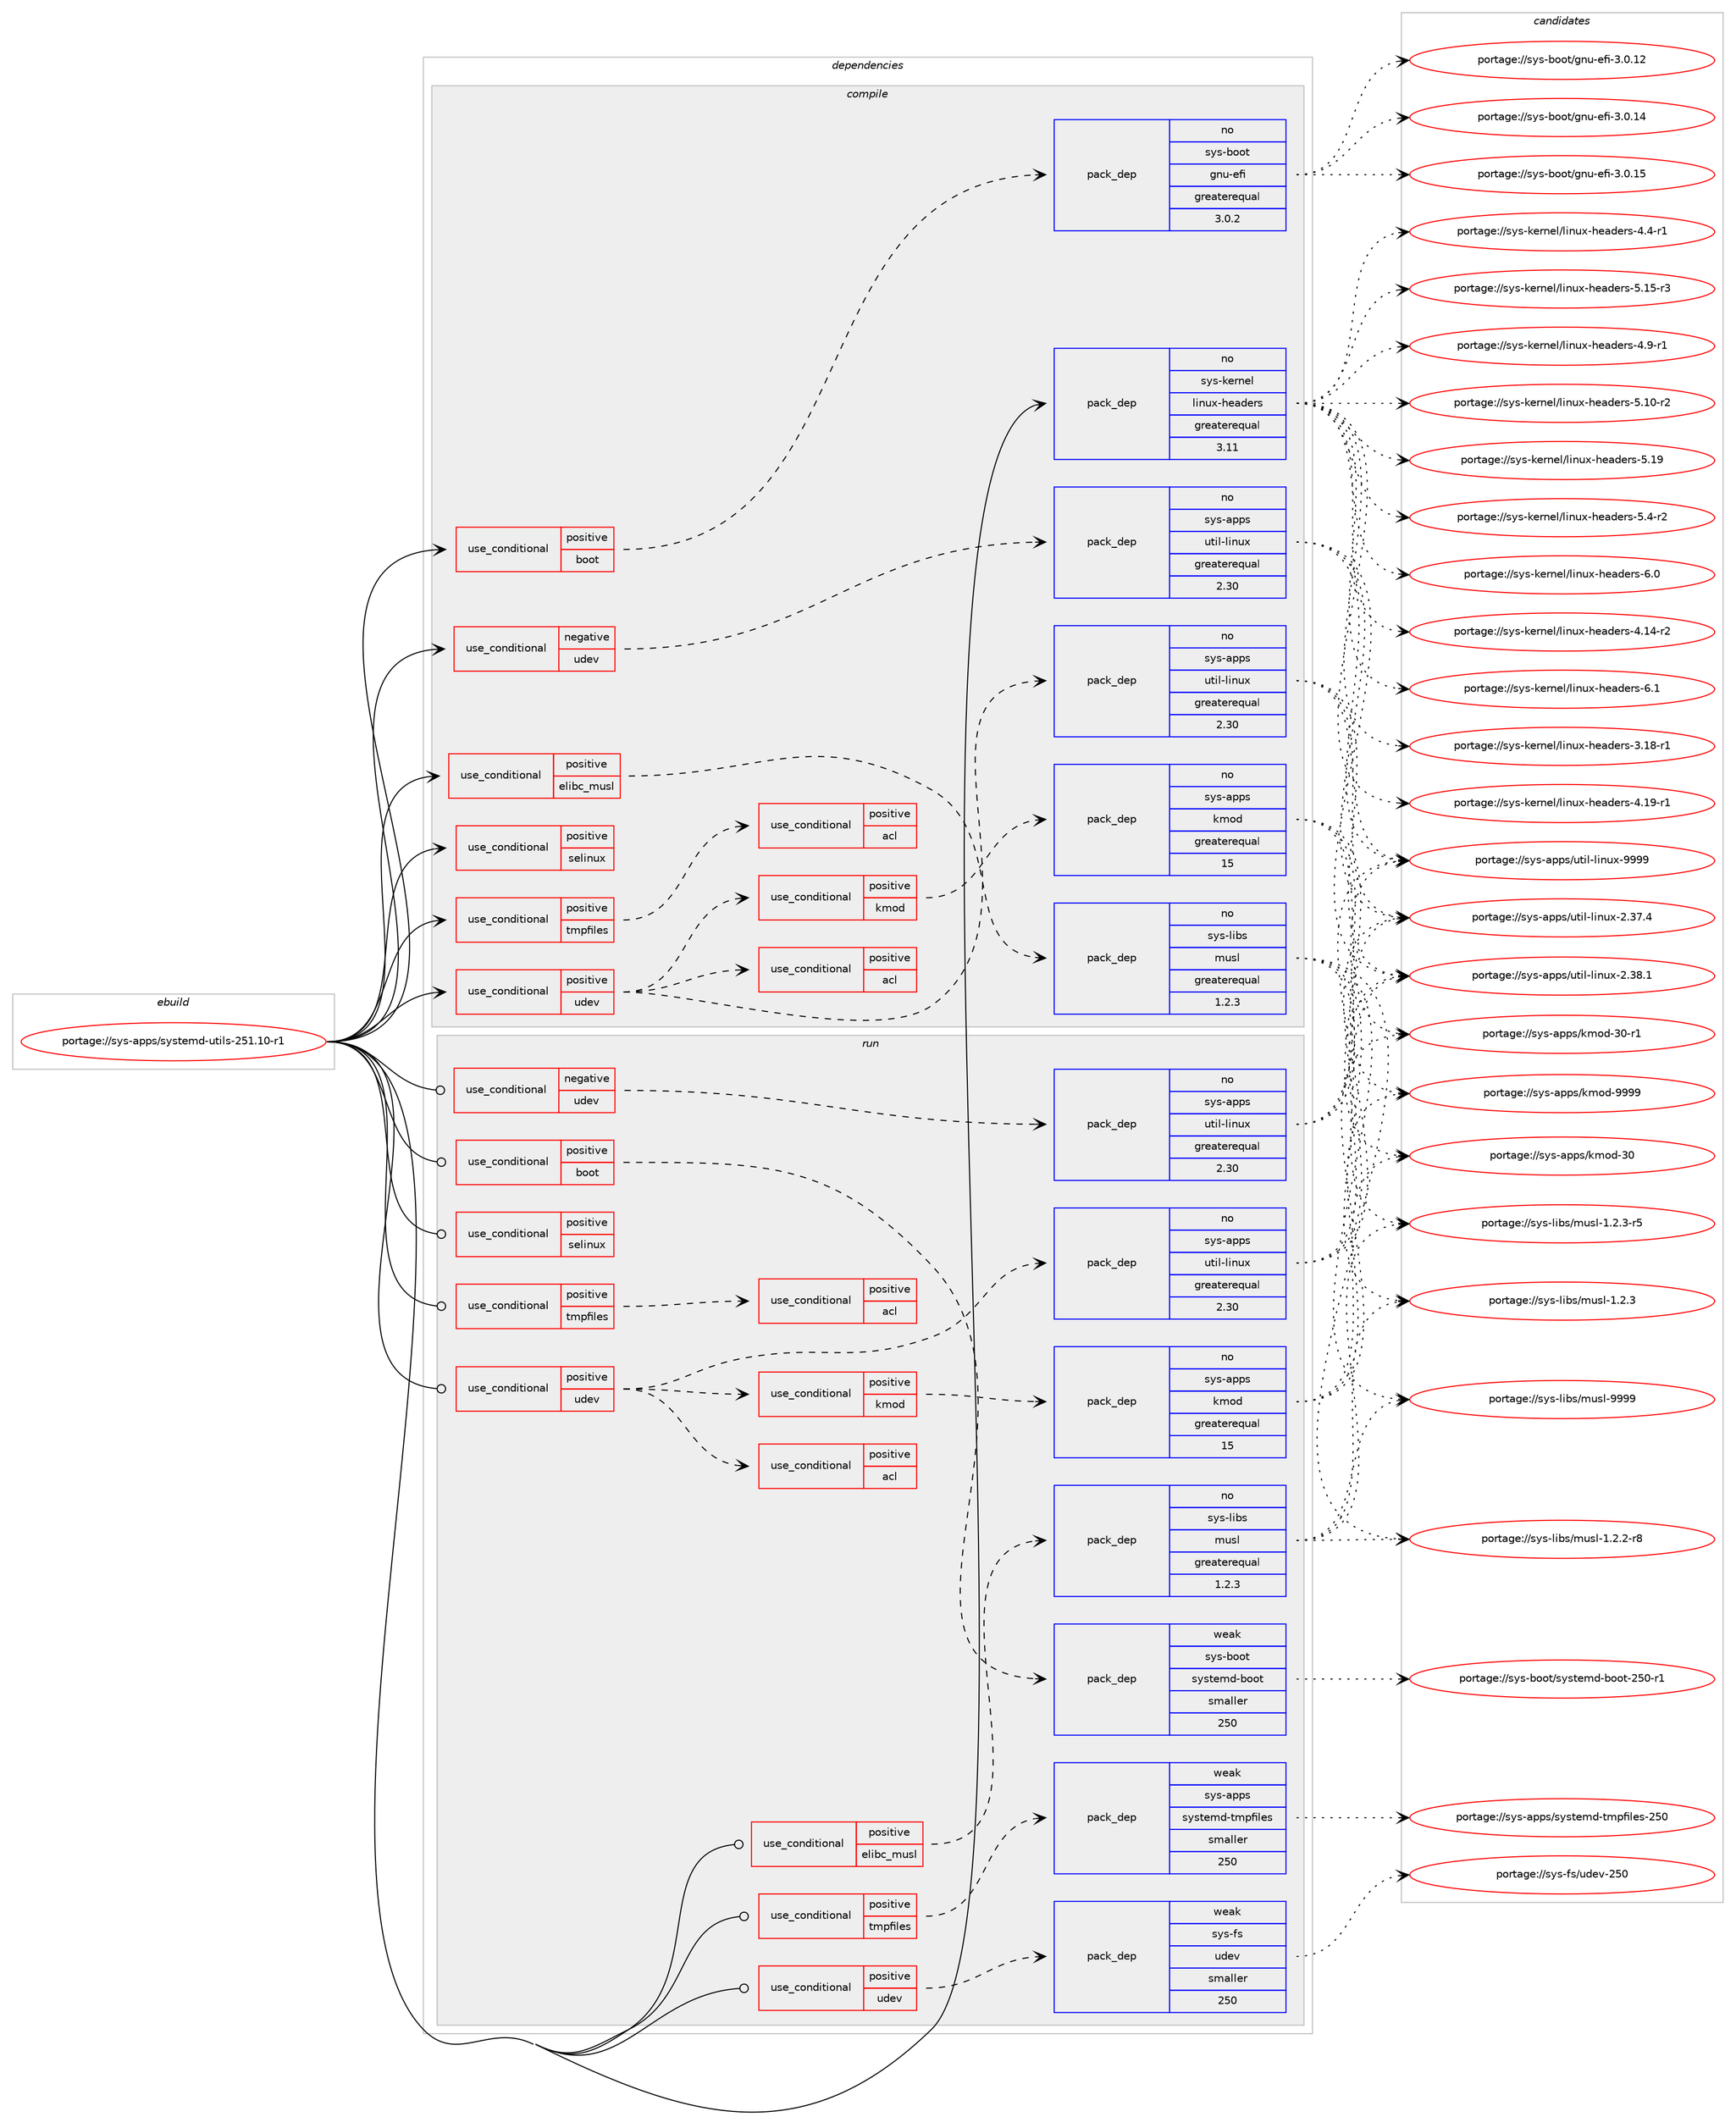 digraph prolog {

# *************
# Graph options
# *************

newrank=true;
concentrate=true;
compound=true;
graph [rankdir=LR,fontname=Helvetica,fontsize=10,ranksep=1.5];#, ranksep=2.5, nodesep=0.2];
edge  [arrowhead=vee];
node  [fontname=Helvetica,fontsize=10];

# **********
# The ebuild
# **********

subgraph cluster_leftcol {
color=gray;
rank=same;
label=<<i>ebuild</i>>;
id [label="portage://sys-apps/systemd-utils-251.10-r1", color=red, width=4, href="../sys-apps/systemd-utils-251.10-r1.svg"];
}

# ****************
# The dependencies
# ****************

subgraph cluster_midcol {
color=gray;
label=<<i>dependencies</i>>;
subgraph cluster_compile {
fillcolor="#eeeeee";
style=filled;
label=<<i>compile</i>>;
subgraph cond4286 {
dependency6755 [label=<<TABLE BORDER="0" CELLBORDER="1" CELLSPACING="0" CELLPADDING="4"><TR><TD ROWSPAN="3" CELLPADDING="10">use_conditional</TD></TR><TR><TD>negative</TD></TR><TR><TD>udev</TD></TR></TABLE>>, shape=none, color=red];
subgraph pack2400 {
dependency6756 [label=<<TABLE BORDER="0" CELLBORDER="1" CELLSPACING="0" CELLPADDING="4" WIDTH="220"><TR><TD ROWSPAN="6" CELLPADDING="30">pack_dep</TD></TR><TR><TD WIDTH="110">no</TD></TR><TR><TD>sys-apps</TD></TR><TR><TD>util-linux</TD></TR><TR><TD>greaterequal</TD></TR><TR><TD>2.30</TD></TR></TABLE>>, shape=none, color=blue];
}
dependency6755:e -> dependency6756:w [weight=20,style="dashed",arrowhead="vee"];
# *** BEGIN UNKNOWN DEPENDENCY TYPE (TODO) ***
# dependency6755 -> package_dependency(portage://sys-apps/systemd-utils-251.10-r1,install,no,sys-libs,libcap,none,[,,],[slot(0),equal],[])
# *** END UNKNOWN DEPENDENCY TYPE (TODO) ***

# *** BEGIN UNKNOWN DEPENDENCY TYPE (TODO) ***
# dependency6755 -> package_dependency(portage://sys-apps/systemd-utils-251.10-r1,install,no,virtual,libcrypt,none,[,,],any_same_slot,[])
# *** END UNKNOWN DEPENDENCY TYPE (TODO) ***

}
id:e -> dependency6755:w [weight=20,style="solid",arrowhead="vee"];
subgraph cond4287 {
dependency6757 [label=<<TABLE BORDER="0" CELLBORDER="1" CELLSPACING="0" CELLPADDING="4"><TR><TD ROWSPAN="3" CELLPADDING="10">use_conditional</TD></TR><TR><TD>positive</TD></TR><TR><TD>boot</TD></TR></TABLE>>, shape=none, color=red];
subgraph pack2401 {
dependency6758 [label=<<TABLE BORDER="0" CELLBORDER="1" CELLSPACING="0" CELLPADDING="4" WIDTH="220"><TR><TD ROWSPAN="6" CELLPADDING="30">pack_dep</TD></TR><TR><TD WIDTH="110">no</TD></TR><TR><TD>sys-boot</TD></TR><TR><TD>gnu-efi</TD></TR><TR><TD>greaterequal</TD></TR><TR><TD>3.0.2</TD></TR></TABLE>>, shape=none, color=blue];
}
dependency6757:e -> dependency6758:w [weight=20,style="dashed",arrowhead="vee"];
}
id:e -> dependency6757:w [weight=20,style="solid",arrowhead="vee"];
subgraph cond4288 {
dependency6759 [label=<<TABLE BORDER="0" CELLBORDER="1" CELLSPACING="0" CELLPADDING="4"><TR><TD ROWSPAN="3" CELLPADDING="10">use_conditional</TD></TR><TR><TD>positive</TD></TR><TR><TD>elibc_musl</TD></TR></TABLE>>, shape=none, color=red];
subgraph pack2402 {
dependency6760 [label=<<TABLE BORDER="0" CELLBORDER="1" CELLSPACING="0" CELLPADDING="4" WIDTH="220"><TR><TD ROWSPAN="6" CELLPADDING="30">pack_dep</TD></TR><TR><TD WIDTH="110">no</TD></TR><TR><TD>sys-libs</TD></TR><TR><TD>musl</TD></TR><TR><TD>greaterequal</TD></TR><TR><TD>1.2.3</TD></TR></TABLE>>, shape=none, color=blue];
}
dependency6759:e -> dependency6760:w [weight=20,style="dashed",arrowhead="vee"];
}
id:e -> dependency6759:w [weight=20,style="solid",arrowhead="vee"];
subgraph cond4289 {
dependency6761 [label=<<TABLE BORDER="0" CELLBORDER="1" CELLSPACING="0" CELLPADDING="4"><TR><TD ROWSPAN="3" CELLPADDING="10">use_conditional</TD></TR><TR><TD>positive</TD></TR><TR><TD>selinux</TD></TR></TABLE>>, shape=none, color=red];
# *** BEGIN UNKNOWN DEPENDENCY TYPE (TODO) ***
# dependency6761 -> package_dependency(portage://sys-apps/systemd-utils-251.10-r1,install,no,sys-libs,libselinux,none,[,,],[slot(0),equal],[])
# *** END UNKNOWN DEPENDENCY TYPE (TODO) ***

}
id:e -> dependency6761:w [weight=20,style="solid",arrowhead="vee"];
subgraph cond4290 {
dependency6762 [label=<<TABLE BORDER="0" CELLBORDER="1" CELLSPACING="0" CELLPADDING="4"><TR><TD ROWSPAN="3" CELLPADDING="10">use_conditional</TD></TR><TR><TD>positive</TD></TR><TR><TD>tmpfiles</TD></TR></TABLE>>, shape=none, color=red];
subgraph cond4291 {
dependency6763 [label=<<TABLE BORDER="0" CELLBORDER="1" CELLSPACING="0" CELLPADDING="4"><TR><TD ROWSPAN="3" CELLPADDING="10">use_conditional</TD></TR><TR><TD>positive</TD></TR><TR><TD>acl</TD></TR></TABLE>>, shape=none, color=red];
# *** BEGIN UNKNOWN DEPENDENCY TYPE (TODO) ***
# dependency6763 -> package_dependency(portage://sys-apps/systemd-utils-251.10-r1,install,no,sys-apps,acl,none,[,,],[slot(0),equal],[])
# *** END UNKNOWN DEPENDENCY TYPE (TODO) ***

}
dependency6762:e -> dependency6763:w [weight=20,style="dashed",arrowhead="vee"];
}
id:e -> dependency6762:w [weight=20,style="solid",arrowhead="vee"];
subgraph cond4292 {
dependency6764 [label=<<TABLE BORDER="0" CELLBORDER="1" CELLSPACING="0" CELLPADDING="4"><TR><TD ROWSPAN="3" CELLPADDING="10">use_conditional</TD></TR><TR><TD>positive</TD></TR><TR><TD>udev</TD></TR></TABLE>>, shape=none, color=red];
subgraph pack2403 {
dependency6765 [label=<<TABLE BORDER="0" CELLBORDER="1" CELLSPACING="0" CELLPADDING="4" WIDTH="220"><TR><TD ROWSPAN="6" CELLPADDING="30">pack_dep</TD></TR><TR><TD WIDTH="110">no</TD></TR><TR><TD>sys-apps</TD></TR><TR><TD>util-linux</TD></TR><TR><TD>greaterequal</TD></TR><TR><TD>2.30</TD></TR></TABLE>>, shape=none, color=blue];
}
dependency6764:e -> dependency6765:w [weight=20,style="dashed",arrowhead="vee"];
# *** BEGIN UNKNOWN DEPENDENCY TYPE (TODO) ***
# dependency6764 -> package_dependency(portage://sys-apps/systemd-utils-251.10-r1,install,no,sys-libs,libcap,none,[,,],[slot(0),equal],[use(optenable(abi_x86_32),negative),use(optenable(abi_x86_64),negative),use(optenable(abi_x86_x32),negative),use(optenable(abi_mips_n32),negative),use(optenable(abi_mips_n64),negative),use(optenable(abi_mips_o32),negative),use(optenable(abi_s390_32),negative),use(optenable(abi_s390_64),negative)])
# *** END UNKNOWN DEPENDENCY TYPE (TODO) ***

# *** BEGIN UNKNOWN DEPENDENCY TYPE (TODO) ***
# dependency6764 -> package_dependency(portage://sys-apps/systemd-utils-251.10-r1,install,no,virtual,libcrypt,none,[,,],any_same_slot,[use(optenable(abi_x86_32),negative),use(optenable(abi_x86_64),negative),use(optenable(abi_x86_x32),negative),use(optenable(abi_mips_n32),negative),use(optenable(abi_mips_n64),negative),use(optenable(abi_mips_o32),negative),use(optenable(abi_s390_32),negative),use(optenable(abi_s390_64),negative)])
# *** END UNKNOWN DEPENDENCY TYPE (TODO) ***

subgraph cond4293 {
dependency6766 [label=<<TABLE BORDER="0" CELLBORDER="1" CELLSPACING="0" CELLPADDING="4"><TR><TD ROWSPAN="3" CELLPADDING="10">use_conditional</TD></TR><TR><TD>positive</TD></TR><TR><TD>acl</TD></TR></TABLE>>, shape=none, color=red];
# *** BEGIN UNKNOWN DEPENDENCY TYPE (TODO) ***
# dependency6766 -> package_dependency(portage://sys-apps/systemd-utils-251.10-r1,install,no,sys-apps,acl,none,[,,],[slot(0),equal],[])
# *** END UNKNOWN DEPENDENCY TYPE (TODO) ***

}
dependency6764:e -> dependency6766:w [weight=20,style="dashed",arrowhead="vee"];
subgraph cond4294 {
dependency6767 [label=<<TABLE BORDER="0" CELLBORDER="1" CELLSPACING="0" CELLPADDING="4"><TR><TD ROWSPAN="3" CELLPADDING="10">use_conditional</TD></TR><TR><TD>positive</TD></TR><TR><TD>kmod</TD></TR></TABLE>>, shape=none, color=red];
subgraph pack2404 {
dependency6768 [label=<<TABLE BORDER="0" CELLBORDER="1" CELLSPACING="0" CELLPADDING="4" WIDTH="220"><TR><TD ROWSPAN="6" CELLPADDING="30">pack_dep</TD></TR><TR><TD WIDTH="110">no</TD></TR><TR><TD>sys-apps</TD></TR><TR><TD>kmod</TD></TR><TR><TD>greaterequal</TD></TR><TR><TD>15</TD></TR></TABLE>>, shape=none, color=blue];
}
dependency6767:e -> dependency6768:w [weight=20,style="dashed",arrowhead="vee"];
}
dependency6764:e -> dependency6767:w [weight=20,style="dashed",arrowhead="vee"];
}
id:e -> dependency6764:w [weight=20,style="solid",arrowhead="vee"];
subgraph pack2405 {
dependency6769 [label=<<TABLE BORDER="0" CELLBORDER="1" CELLSPACING="0" CELLPADDING="4" WIDTH="220"><TR><TD ROWSPAN="6" CELLPADDING="30">pack_dep</TD></TR><TR><TD WIDTH="110">no</TD></TR><TR><TD>sys-kernel</TD></TR><TR><TD>linux-headers</TD></TR><TR><TD>greaterequal</TD></TR><TR><TD>3.11</TD></TR></TABLE>>, shape=none, color=blue];
}
id:e -> dependency6769:w [weight=20,style="solid",arrowhead="vee"];
}
subgraph cluster_compileandrun {
fillcolor="#eeeeee";
style=filled;
label=<<i>compile and run</i>>;
}
subgraph cluster_run {
fillcolor="#eeeeee";
style=filled;
label=<<i>run</i>>;
subgraph cond4295 {
dependency6770 [label=<<TABLE BORDER="0" CELLBORDER="1" CELLSPACING="0" CELLPADDING="4"><TR><TD ROWSPAN="3" CELLPADDING="10">use_conditional</TD></TR><TR><TD>negative</TD></TR><TR><TD>udev</TD></TR></TABLE>>, shape=none, color=red];
subgraph pack2406 {
dependency6771 [label=<<TABLE BORDER="0" CELLBORDER="1" CELLSPACING="0" CELLPADDING="4" WIDTH="220"><TR><TD ROWSPAN="6" CELLPADDING="30">pack_dep</TD></TR><TR><TD WIDTH="110">no</TD></TR><TR><TD>sys-apps</TD></TR><TR><TD>util-linux</TD></TR><TR><TD>greaterequal</TD></TR><TR><TD>2.30</TD></TR></TABLE>>, shape=none, color=blue];
}
dependency6770:e -> dependency6771:w [weight=20,style="dashed",arrowhead="vee"];
# *** BEGIN UNKNOWN DEPENDENCY TYPE (TODO) ***
# dependency6770 -> package_dependency(portage://sys-apps/systemd-utils-251.10-r1,run,no,sys-libs,libcap,none,[,,],[slot(0),equal],[])
# *** END UNKNOWN DEPENDENCY TYPE (TODO) ***

# *** BEGIN UNKNOWN DEPENDENCY TYPE (TODO) ***
# dependency6770 -> package_dependency(portage://sys-apps/systemd-utils-251.10-r1,run,no,virtual,libcrypt,none,[,,],any_same_slot,[])
# *** END UNKNOWN DEPENDENCY TYPE (TODO) ***

}
id:e -> dependency6770:w [weight=20,style="solid",arrowhead="odot"];
subgraph cond4296 {
dependency6772 [label=<<TABLE BORDER="0" CELLBORDER="1" CELLSPACING="0" CELLPADDING="4"><TR><TD ROWSPAN="3" CELLPADDING="10">use_conditional</TD></TR><TR><TD>positive</TD></TR><TR><TD>boot</TD></TR></TABLE>>, shape=none, color=red];
subgraph pack2407 {
dependency6773 [label=<<TABLE BORDER="0" CELLBORDER="1" CELLSPACING="0" CELLPADDING="4" WIDTH="220"><TR><TD ROWSPAN="6" CELLPADDING="30">pack_dep</TD></TR><TR><TD WIDTH="110">weak</TD></TR><TR><TD>sys-boot</TD></TR><TR><TD>systemd-boot</TD></TR><TR><TD>smaller</TD></TR><TR><TD>250</TD></TR></TABLE>>, shape=none, color=blue];
}
dependency6772:e -> dependency6773:w [weight=20,style="dashed",arrowhead="vee"];
}
id:e -> dependency6772:w [weight=20,style="solid",arrowhead="odot"];
subgraph cond4297 {
dependency6774 [label=<<TABLE BORDER="0" CELLBORDER="1" CELLSPACING="0" CELLPADDING="4"><TR><TD ROWSPAN="3" CELLPADDING="10">use_conditional</TD></TR><TR><TD>positive</TD></TR><TR><TD>elibc_musl</TD></TR></TABLE>>, shape=none, color=red];
subgraph pack2408 {
dependency6775 [label=<<TABLE BORDER="0" CELLBORDER="1" CELLSPACING="0" CELLPADDING="4" WIDTH="220"><TR><TD ROWSPAN="6" CELLPADDING="30">pack_dep</TD></TR><TR><TD WIDTH="110">no</TD></TR><TR><TD>sys-libs</TD></TR><TR><TD>musl</TD></TR><TR><TD>greaterequal</TD></TR><TR><TD>1.2.3</TD></TR></TABLE>>, shape=none, color=blue];
}
dependency6774:e -> dependency6775:w [weight=20,style="dashed",arrowhead="vee"];
}
id:e -> dependency6774:w [weight=20,style="solid",arrowhead="odot"];
subgraph cond4298 {
dependency6776 [label=<<TABLE BORDER="0" CELLBORDER="1" CELLSPACING="0" CELLPADDING="4"><TR><TD ROWSPAN="3" CELLPADDING="10">use_conditional</TD></TR><TR><TD>positive</TD></TR><TR><TD>selinux</TD></TR></TABLE>>, shape=none, color=red];
# *** BEGIN UNKNOWN DEPENDENCY TYPE (TODO) ***
# dependency6776 -> package_dependency(portage://sys-apps/systemd-utils-251.10-r1,run,no,sys-libs,libselinux,none,[,,],[slot(0),equal],[])
# *** END UNKNOWN DEPENDENCY TYPE (TODO) ***

}
id:e -> dependency6776:w [weight=20,style="solid",arrowhead="odot"];
subgraph cond4299 {
dependency6777 [label=<<TABLE BORDER="0" CELLBORDER="1" CELLSPACING="0" CELLPADDING="4"><TR><TD ROWSPAN="3" CELLPADDING="10">use_conditional</TD></TR><TR><TD>positive</TD></TR><TR><TD>tmpfiles</TD></TR></TABLE>>, shape=none, color=red];
subgraph cond4300 {
dependency6778 [label=<<TABLE BORDER="0" CELLBORDER="1" CELLSPACING="0" CELLPADDING="4"><TR><TD ROWSPAN="3" CELLPADDING="10">use_conditional</TD></TR><TR><TD>positive</TD></TR><TR><TD>acl</TD></TR></TABLE>>, shape=none, color=red];
# *** BEGIN UNKNOWN DEPENDENCY TYPE (TODO) ***
# dependency6778 -> package_dependency(portage://sys-apps/systemd-utils-251.10-r1,run,no,sys-apps,acl,none,[,,],[slot(0),equal],[])
# *** END UNKNOWN DEPENDENCY TYPE (TODO) ***

}
dependency6777:e -> dependency6778:w [weight=20,style="dashed",arrowhead="vee"];
}
id:e -> dependency6777:w [weight=20,style="solid",arrowhead="odot"];
subgraph cond4301 {
dependency6779 [label=<<TABLE BORDER="0" CELLBORDER="1" CELLSPACING="0" CELLPADDING="4"><TR><TD ROWSPAN="3" CELLPADDING="10">use_conditional</TD></TR><TR><TD>positive</TD></TR><TR><TD>tmpfiles</TD></TR></TABLE>>, shape=none, color=red];
subgraph pack2409 {
dependency6780 [label=<<TABLE BORDER="0" CELLBORDER="1" CELLSPACING="0" CELLPADDING="4" WIDTH="220"><TR><TD ROWSPAN="6" CELLPADDING="30">pack_dep</TD></TR><TR><TD WIDTH="110">weak</TD></TR><TR><TD>sys-apps</TD></TR><TR><TD>systemd-tmpfiles</TD></TR><TR><TD>smaller</TD></TR><TR><TD>250</TD></TR></TABLE>>, shape=none, color=blue];
}
dependency6779:e -> dependency6780:w [weight=20,style="dashed",arrowhead="vee"];
}
id:e -> dependency6779:w [weight=20,style="solid",arrowhead="odot"];
subgraph cond4302 {
dependency6781 [label=<<TABLE BORDER="0" CELLBORDER="1" CELLSPACING="0" CELLPADDING="4"><TR><TD ROWSPAN="3" CELLPADDING="10">use_conditional</TD></TR><TR><TD>positive</TD></TR><TR><TD>udev</TD></TR></TABLE>>, shape=none, color=red];
# *** BEGIN UNKNOWN DEPENDENCY TYPE (TODO) ***
# dependency6781 -> package_dependency(portage://sys-apps/systemd-utils-251.10-r1,run,no,acct-group,audio,none,[,,],[],[])
# *** END UNKNOWN DEPENDENCY TYPE (TODO) ***

# *** BEGIN UNKNOWN DEPENDENCY TYPE (TODO) ***
# dependency6781 -> package_dependency(portage://sys-apps/systemd-utils-251.10-r1,run,no,acct-group,cdrom,none,[,,],[],[])
# *** END UNKNOWN DEPENDENCY TYPE (TODO) ***

# *** BEGIN UNKNOWN DEPENDENCY TYPE (TODO) ***
# dependency6781 -> package_dependency(portage://sys-apps/systemd-utils-251.10-r1,run,no,acct-group,dialout,none,[,,],[],[])
# *** END UNKNOWN DEPENDENCY TYPE (TODO) ***

# *** BEGIN UNKNOWN DEPENDENCY TYPE (TODO) ***
# dependency6781 -> package_dependency(portage://sys-apps/systemd-utils-251.10-r1,run,no,acct-group,disk,none,[,,],[],[])
# *** END UNKNOWN DEPENDENCY TYPE (TODO) ***

# *** BEGIN UNKNOWN DEPENDENCY TYPE (TODO) ***
# dependency6781 -> package_dependency(portage://sys-apps/systemd-utils-251.10-r1,run,no,acct-group,input,none,[,,],[],[])
# *** END UNKNOWN DEPENDENCY TYPE (TODO) ***

# *** BEGIN UNKNOWN DEPENDENCY TYPE (TODO) ***
# dependency6781 -> package_dependency(portage://sys-apps/systemd-utils-251.10-r1,run,no,acct-group,kmem,none,[,,],[],[])
# *** END UNKNOWN DEPENDENCY TYPE (TODO) ***

# *** BEGIN UNKNOWN DEPENDENCY TYPE (TODO) ***
# dependency6781 -> package_dependency(portage://sys-apps/systemd-utils-251.10-r1,run,no,acct-group,kvm,none,[,,],[],[])
# *** END UNKNOWN DEPENDENCY TYPE (TODO) ***

# *** BEGIN UNKNOWN DEPENDENCY TYPE (TODO) ***
# dependency6781 -> package_dependency(portage://sys-apps/systemd-utils-251.10-r1,run,no,acct-group,lp,none,[,,],[],[])
# *** END UNKNOWN DEPENDENCY TYPE (TODO) ***

# *** BEGIN UNKNOWN DEPENDENCY TYPE (TODO) ***
# dependency6781 -> package_dependency(portage://sys-apps/systemd-utils-251.10-r1,run,no,acct-group,render,none,[,,],[],[])
# *** END UNKNOWN DEPENDENCY TYPE (TODO) ***

# *** BEGIN UNKNOWN DEPENDENCY TYPE (TODO) ***
# dependency6781 -> package_dependency(portage://sys-apps/systemd-utils-251.10-r1,run,no,acct-group,sgx,none,[,,],[],[])
# *** END UNKNOWN DEPENDENCY TYPE (TODO) ***

# *** BEGIN UNKNOWN DEPENDENCY TYPE (TODO) ***
# dependency6781 -> package_dependency(portage://sys-apps/systemd-utils-251.10-r1,run,no,acct-group,tape,none,[,,],[],[])
# *** END UNKNOWN DEPENDENCY TYPE (TODO) ***

# *** BEGIN UNKNOWN DEPENDENCY TYPE (TODO) ***
# dependency6781 -> package_dependency(portage://sys-apps/systemd-utils-251.10-r1,run,no,acct-group,tty,none,[,,],[],[])
# *** END UNKNOWN DEPENDENCY TYPE (TODO) ***

# *** BEGIN UNKNOWN DEPENDENCY TYPE (TODO) ***
# dependency6781 -> package_dependency(portage://sys-apps/systemd-utils-251.10-r1,run,no,acct-group,video,none,[,,],[],[])
# *** END UNKNOWN DEPENDENCY TYPE (TODO) ***

# *** BEGIN UNKNOWN DEPENDENCY TYPE (TODO) ***
# dependency6781 -> package_dependency(portage://sys-apps/systemd-utils-251.10-r1,run,weak,sys-apps,gentoo-systemd-integration,none,[,,],[],[])
# *** END UNKNOWN DEPENDENCY TYPE (TODO) ***

# *** BEGIN UNKNOWN DEPENDENCY TYPE (TODO) ***
# dependency6781 -> package_dependency(portage://sys-apps/systemd-utils-251.10-r1,run,weak,sys-apps,hwids,none,[,,],[],[use(enable(udev),none)])
# *** END UNKNOWN DEPENDENCY TYPE (TODO) ***

subgraph pack2410 {
dependency6782 [label=<<TABLE BORDER="0" CELLBORDER="1" CELLSPACING="0" CELLPADDING="4" WIDTH="220"><TR><TD ROWSPAN="6" CELLPADDING="30">pack_dep</TD></TR><TR><TD WIDTH="110">weak</TD></TR><TR><TD>sys-fs</TD></TR><TR><TD>udev</TD></TR><TR><TD>smaller</TD></TR><TR><TD>250</TD></TR></TABLE>>, shape=none, color=blue];
}
dependency6781:e -> dependency6782:w [weight=20,style="dashed",arrowhead="vee"];
# *** BEGIN UNKNOWN DEPENDENCY TYPE (TODO) ***
# dependency6781 -> package_dependency(portage://sys-apps/systemd-utils-251.10-r1,run,weak,sys-fs,eudev,none,[,,],[],[])
# *** END UNKNOWN DEPENDENCY TYPE (TODO) ***

}
id:e -> dependency6781:w [weight=20,style="solid",arrowhead="odot"];
subgraph cond4303 {
dependency6783 [label=<<TABLE BORDER="0" CELLBORDER="1" CELLSPACING="0" CELLPADDING="4"><TR><TD ROWSPAN="3" CELLPADDING="10">use_conditional</TD></TR><TR><TD>positive</TD></TR><TR><TD>udev</TD></TR></TABLE>>, shape=none, color=red];
subgraph pack2411 {
dependency6784 [label=<<TABLE BORDER="0" CELLBORDER="1" CELLSPACING="0" CELLPADDING="4" WIDTH="220"><TR><TD ROWSPAN="6" CELLPADDING="30">pack_dep</TD></TR><TR><TD WIDTH="110">no</TD></TR><TR><TD>sys-apps</TD></TR><TR><TD>util-linux</TD></TR><TR><TD>greaterequal</TD></TR><TR><TD>2.30</TD></TR></TABLE>>, shape=none, color=blue];
}
dependency6783:e -> dependency6784:w [weight=20,style="dashed",arrowhead="vee"];
# *** BEGIN UNKNOWN DEPENDENCY TYPE (TODO) ***
# dependency6783 -> package_dependency(portage://sys-apps/systemd-utils-251.10-r1,run,no,sys-libs,libcap,none,[,,],[slot(0),equal],[use(optenable(abi_x86_32),negative),use(optenable(abi_x86_64),negative),use(optenable(abi_x86_x32),negative),use(optenable(abi_mips_n32),negative),use(optenable(abi_mips_n64),negative),use(optenable(abi_mips_o32),negative),use(optenable(abi_s390_32),negative),use(optenable(abi_s390_64),negative)])
# *** END UNKNOWN DEPENDENCY TYPE (TODO) ***

# *** BEGIN UNKNOWN DEPENDENCY TYPE (TODO) ***
# dependency6783 -> package_dependency(portage://sys-apps/systemd-utils-251.10-r1,run,no,virtual,libcrypt,none,[,,],any_same_slot,[use(optenable(abi_x86_32),negative),use(optenable(abi_x86_64),negative),use(optenable(abi_x86_x32),negative),use(optenable(abi_mips_n32),negative),use(optenable(abi_mips_n64),negative),use(optenable(abi_mips_o32),negative),use(optenable(abi_s390_32),negative),use(optenable(abi_s390_64),negative)])
# *** END UNKNOWN DEPENDENCY TYPE (TODO) ***

subgraph cond4304 {
dependency6785 [label=<<TABLE BORDER="0" CELLBORDER="1" CELLSPACING="0" CELLPADDING="4"><TR><TD ROWSPAN="3" CELLPADDING="10">use_conditional</TD></TR><TR><TD>positive</TD></TR><TR><TD>acl</TD></TR></TABLE>>, shape=none, color=red];
# *** BEGIN UNKNOWN DEPENDENCY TYPE (TODO) ***
# dependency6785 -> package_dependency(portage://sys-apps/systemd-utils-251.10-r1,run,no,sys-apps,acl,none,[,,],[slot(0),equal],[])
# *** END UNKNOWN DEPENDENCY TYPE (TODO) ***

}
dependency6783:e -> dependency6785:w [weight=20,style="dashed",arrowhead="vee"];
subgraph cond4305 {
dependency6786 [label=<<TABLE BORDER="0" CELLBORDER="1" CELLSPACING="0" CELLPADDING="4"><TR><TD ROWSPAN="3" CELLPADDING="10">use_conditional</TD></TR><TR><TD>positive</TD></TR><TR><TD>kmod</TD></TR></TABLE>>, shape=none, color=red];
subgraph pack2412 {
dependency6787 [label=<<TABLE BORDER="0" CELLBORDER="1" CELLSPACING="0" CELLPADDING="4" WIDTH="220"><TR><TD ROWSPAN="6" CELLPADDING="30">pack_dep</TD></TR><TR><TD WIDTH="110">no</TD></TR><TR><TD>sys-apps</TD></TR><TR><TD>kmod</TD></TR><TR><TD>greaterequal</TD></TR><TR><TD>15</TD></TR></TABLE>>, shape=none, color=blue];
}
dependency6786:e -> dependency6787:w [weight=20,style="dashed",arrowhead="vee"];
}
dependency6783:e -> dependency6786:w [weight=20,style="dashed",arrowhead="vee"];
}
id:e -> dependency6783:w [weight=20,style="solid",arrowhead="odot"];
# *** BEGIN UNKNOWN DEPENDENCY TYPE (TODO) ***
# id -> package_dependency(portage://sys-apps/systemd-utils-251.10-r1,run,weak,sys-apps,systemd,none,[,,],[],[])
# *** END UNKNOWN DEPENDENCY TYPE (TODO) ***

}
}

# **************
# The candidates
# **************

subgraph cluster_choices {
rank=same;
color=gray;
label=<<i>candidates</i>>;

subgraph choice2400 {
color=black;
nodesep=1;
choice1151211154597112112115471171161051084510810511011712045504651554652 [label="portage://sys-apps/util-linux-2.37.4", color=red, width=4,href="../sys-apps/util-linux-2.37.4.svg"];
choice1151211154597112112115471171161051084510810511011712045504651564649 [label="portage://sys-apps/util-linux-2.38.1", color=red, width=4,href="../sys-apps/util-linux-2.38.1.svg"];
choice115121115459711211211547117116105108451081051101171204557575757 [label="portage://sys-apps/util-linux-9999", color=red, width=4,href="../sys-apps/util-linux-9999.svg"];
dependency6756:e -> choice1151211154597112112115471171161051084510810511011712045504651554652:w [style=dotted,weight="100"];
dependency6756:e -> choice1151211154597112112115471171161051084510810511011712045504651564649:w [style=dotted,weight="100"];
dependency6756:e -> choice115121115459711211211547117116105108451081051101171204557575757:w [style=dotted,weight="100"];
}
subgraph choice2401 {
color=black;
nodesep=1;
choice1151211154598111111116471031101174510110210545514648464950 [label="portage://sys-boot/gnu-efi-3.0.12", color=red, width=4,href="../sys-boot/gnu-efi-3.0.12.svg"];
choice1151211154598111111116471031101174510110210545514648464952 [label="portage://sys-boot/gnu-efi-3.0.14", color=red, width=4,href="../sys-boot/gnu-efi-3.0.14.svg"];
choice1151211154598111111116471031101174510110210545514648464953 [label="portage://sys-boot/gnu-efi-3.0.15", color=red, width=4,href="../sys-boot/gnu-efi-3.0.15.svg"];
dependency6758:e -> choice1151211154598111111116471031101174510110210545514648464950:w [style=dotted,weight="100"];
dependency6758:e -> choice1151211154598111111116471031101174510110210545514648464952:w [style=dotted,weight="100"];
dependency6758:e -> choice1151211154598111111116471031101174510110210545514648464953:w [style=dotted,weight="100"];
}
subgraph choice2402 {
color=black;
nodesep=1;
choice1151211154510810598115471091171151084549465046504511456 [label="portage://sys-libs/musl-1.2.2-r8", color=red, width=4,href="../sys-libs/musl-1.2.2-r8.svg"];
choice115121115451081059811547109117115108454946504651 [label="portage://sys-libs/musl-1.2.3", color=red, width=4,href="../sys-libs/musl-1.2.3.svg"];
choice1151211154510810598115471091171151084549465046514511453 [label="portage://sys-libs/musl-1.2.3-r5", color=red, width=4,href="../sys-libs/musl-1.2.3-r5.svg"];
choice1151211154510810598115471091171151084557575757 [label="portage://sys-libs/musl-9999", color=red, width=4,href="../sys-libs/musl-9999.svg"];
dependency6760:e -> choice1151211154510810598115471091171151084549465046504511456:w [style=dotted,weight="100"];
dependency6760:e -> choice115121115451081059811547109117115108454946504651:w [style=dotted,weight="100"];
dependency6760:e -> choice1151211154510810598115471091171151084549465046514511453:w [style=dotted,weight="100"];
dependency6760:e -> choice1151211154510810598115471091171151084557575757:w [style=dotted,weight="100"];
}
subgraph choice2403 {
color=black;
nodesep=1;
choice1151211154597112112115471171161051084510810511011712045504651554652 [label="portage://sys-apps/util-linux-2.37.4", color=red, width=4,href="../sys-apps/util-linux-2.37.4.svg"];
choice1151211154597112112115471171161051084510810511011712045504651564649 [label="portage://sys-apps/util-linux-2.38.1", color=red, width=4,href="../sys-apps/util-linux-2.38.1.svg"];
choice115121115459711211211547117116105108451081051101171204557575757 [label="portage://sys-apps/util-linux-9999", color=red, width=4,href="../sys-apps/util-linux-9999.svg"];
dependency6765:e -> choice1151211154597112112115471171161051084510810511011712045504651554652:w [style=dotted,weight="100"];
dependency6765:e -> choice1151211154597112112115471171161051084510810511011712045504651564649:w [style=dotted,weight="100"];
dependency6765:e -> choice115121115459711211211547117116105108451081051101171204557575757:w [style=dotted,weight="100"];
}
subgraph choice2404 {
color=black;
nodesep=1;
choice115121115459711211211547107109111100455148 [label="portage://sys-apps/kmod-30", color=red, width=4,href="../sys-apps/kmod-30.svg"];
choice1151211154597112112115471071091111004551484511449 [label="portage://sys-apps/kmod-30-r1", color=red, width=4,href="../sys-apps/kmod-30-r1.svg"];
choice1151211154597112112115471071091111004557575757 [label="portage://sys-apps/kmod-9999", color=red, width=4,href="../sys-apps/kmod-9999.svg"];
dependency6768:e -> choice115121115459711211211547107109111100455148:w [style=dotted,weight="100"];
dependency6768:e -> choice1151211154597112112115471071091111004551484511449:w [style=dotted,weight="100"];
dependency6768:e -> choice1151211154597112112115471071091111004557575757:w [style=dotted,weight="100"];
}
subgraph choice2405 {
color=black;
nodesep=1;
choice1151211154510710111411010110847108105110117120451041019710010111411545514649564511449 [label="portage://sys-kernel/linux-headers-3.18-r1", color=red, width=4,href="../sys-kernel/linux-headers-3.18-r1.svg"];
choice1151211154510710111411010110847108105110117120451041019710010111411545524649524511450 [label="portage://sys-kernel/linux-headers-4.14-r2", color=red, width=4,href="../sys-kernel/linux-headers-4.14-r2.svg"];
choice1151211154510710111411010110847108105110117120451041019710010111411545524649574511449 [label="portage://sys-kernel/linux-headers-4.19-r1", color=red, width=4,href="../sys-kernel/linux-headers-4.19-r1.svg"];
choice11512111545107101114110101108471081051101171204510410197100101114115455246524511449 [label="portage://sys-kernel/linux-headers-4.4-r1", color=red, width=4,href="../sys-kernel/linux-headers-4.4-r1.svg"];
choice11512111545107101114110101108471081051101171204510410197100101114115455246574511449 [label="portage://sys-kernel/linux-headers-4.9-r1", color=red, width=4,href="../sys-kernel/linux-headers-4.9-r1.svg"];
choice1151211154510710111411010110847108105110117120451041019710010111411545534649484511450 [label="portage://sys-kernel/linux-headers-5.10-r2", color=red, width=4,href="../sys-kernel/linux-headers-5.10-r2.svg"];
choice1151211154510710111411010110847108105110117120451041019710010111411545534649534511451 [label="portage://sys-kernel/linux-headers-5.15-r3", color=red, width=4,href="../sys-kernel/linux-headers-5.15-r3.svg"];
choice115121115451071011141101011084710810511011712045104101971001011141154553464957 [label="portage://sys-kernel/linux-headers-5.19", color=red, width=4,href="../sys-kernel/linux-headers-5.19.svg"];
choice11512111545107101114110101108471081051101171204510410197100101114115455346524511450 [label="portage://sys-kernel/linux-headers-5.4-r2", color=red, width=4,href="../sys-kernel/linux-headers-5.4-r2.svg"];
choice1151211154510710111411010110847108105110117120451041019710010111411545544648 [label="portage://sys-kernel/linux-headers-6.0", color=red, width=4,href="../sys-kernel/linux-headers-6.0.svg"];
choice1151211154510710111411010110847108105110117120451041019710010111411545544649 [label="portage://sys-kernel/linux-headers-6.1", color=red, width=4,href="../sys-kernel/linux-headers-6.1.svg"];
dependency6769:e -> choice1151211154510710111411010110847108105110117120451041019710010111411545514649564511449:w [style=dotted,weight="100"];
dependency6769:e -> choice1151211154510710111411010110847108105110117120451041019710010111411545524649524511450:w [style=dotted,weight="100"];
dependency6769:e -> choice1151211154510710111411010110847108105110117120451041019710010111411545524649574511449:w [style=dotted,weight="100"];
dependency6769:e -> choice11512111545107101114110101108471081051101171204510410197100101114115455246524511449:w [style=dotted,weight="100"];
dependency6769:e -> choice11512111545107101114110101108471081051101171204510410197100101114115455246574511449:w [style=dotted,weight="100"];
dependency6769:e -> choice1151211154510710111411010110847108105110117120451041019710010111411545534649484511450:w [style=dotted,weight="100"];
dependency6769:e -> choice1151211154510710111411010110847108105110117120451041019710010111411545534649534511451:w [style=dotted,weight="100"];
dependency6769:e -> choice115121115451071011141101011084710810511011712045104101971001011141154553464957:w [style=dotted,weight="100"];
dependency6769:e -> choice11512111545107101114110101108471081051101171204510410197100101114115455346524511450:w [style=dotted,weight="100"];
dependency6769:e -> choice1151211154510710111411010110847108105110117120451041019710010111411545544648:w [style=dotted,weight="100"];
dependency6769:e -> choice1151211154510710111411010110847108105110117120451041019710010111411545544649:w [style=dotted,weight="100"];
}
subgraph choice2406 {
color=black;
nodesep=1;
choice1151211154597112112115471171161051084510810511011712045504651554652 [label="portage://sys-apps/util-linux-2.37.4", color=red, width=4,href="../sys-apps/util-linux-2.37.4.svg"];
choice1151211154597112112115471171161051084510810511011712045504651564649 [label="portage://sys-apps/util-linux-2.38.1", color=red, width=4,href="../sys-apps/util-linux-2.38.1.svg"];
choice115121115459711211211547117116105108451081051101171204557575757 [label="portage://sys-apps/util-linux-9999", color=red, width=4,href="../sys-apps/util-linux-9999.svg"];
dependency6771:e -> choice1151211154597112112115471171161051084510810511011712045504651554652:w [style=dotted,weight="100"];
dependency6771:e -> choice1151211154597112112115471171161051084510810511011712045504651564649:w [style=dotted,weight="100"];
dependency6771:e -> choice115121115459711211211547117116105108451081051101171204557575757:w [style=dotted,weight="100"];
}
subgraph choice2407 {
color=black;
nodesep=1;
choice1151211154598111111116471151211151161011091004598111111116455053484511449 [label="portage://sys-boot/systemd-boot-250-r1", color=red, width=4,href="../sys-boot/systemd-boot-250-r1.svg"];
dependency6773:e -> choice1151211154598111111116471151211151161011091004598111111116455053484511449:w [style=dotted,weight="100"];
}
subgraph choice2408 {
color=black;
nodesep=1;
choice1151211154510810598115471091171151084549465046504511456 [label="portage://sys-libs/musl-1.2.2-r8", color=red, width=4,href="../sys-libs/musl-1.2.2-r8.svg"];
choice115121115451081059811547109117115108454946504651 [label="portage://sys-libs/musl-1.2.3", color=red, width=4,href="../sys-libs/musl-1.2.3.svg"];
choice1151211154510810598115471091171151084549465046514511453 [label="portage://sys-libs/musl-1.2.3-r5", color=red, width=4,href="../sys-libs/musl-1.2.3-r5.svg"];
choice1151211154510810598115471091171151084557575757 [label="portage://sys-libs/musl-9999", color=red, width=4,href="../sys-libs/musl-9999.svg"];
dependency6775:e -> choice1151211154510810598115471091171151084549465046504511456:w [style=dotted,weight="100"];
dependency6775:e -> choice115121115451081059811547109117115108454946504651:w [style=dotted,weight="100"];
dependency6775:e -> choice1151211154510810598115471091171151084549465046514511453:w [style=dotted,weight="100"];
dependency6775:e -> choice1151211154510810598115471091171151084557575757:w [style=dotted,weight="100"];
}
subgraph choice2409 {
color=black;
nodesep=1;
choice1151211154597112112115471151211151161011091004511610911210210510810111545505348 [label="portage://sys-apps/systemd-tmpfiles-250", color=red, width=4,href="../sys-apps/systemd-tmpfiles-250.svg"];
dependency6780:e -> choice1151211154597112112115471151211151161011091004511610911210210510810111545505348:w [style=dotted,weight="100"];
}
subgraph choice2410 {
color=black;
nodesep=1;
choice115121115451021154711710010111845505348 [label="portage://sys-fs/udev-250", color=red, width=4,href="../sys-fs/udev-250.svg"];
dependency6782:e -> choice115121115451021154711710010111845505348:w [style=dotted,weight="100"];
}
subgraph choice2411 {
color=black;
nodesep=1;
choice1151211154597112112115471171161051084510810511011712045504651554652 [label="portage://sys-apps/util-linux-2.37.4", color=red, width=4,href="../sys-apps/util-linux-2.37.4.svg"];
choice1151211154597112112115471171161051084510810511011712045504651564649 [label="portage://sys-apps/util-linux-2.38.1", color=red, width=4,href="../sys-apps/util-linux-2.38.1.svg"];
choice115121115459711211211547117116105108451081051101171204557575757 [label="portage://sys-apps/util-linux-9999", color=red, width=4,href="../sys-apps/util-linux-9999.svg"];
dependency6784:e -> choice1151211154597112112115471171161051084510810511011712045504651554652:w [style=dotted,weight="100"];
dependency6784:e -> choice1151211154597112112115471171161051084510810511011712045504651564649:w [style=dotted,weight="100"];
dependency6784:e -> choice115121115459711211211547117116105108451081051101171204557575757:w [style=dotted,weight="100"];
}
subgraph choice2412 {
color=black;
nodesep=1;
choice115121115459711211211547107109111100455148 [label="portage://sys-apps/kmod-30", color=red, width=4,href="../sys-apps/kmod-30.svg"];
choice1151211154597112112115471071091111004551484511449 [label="portage://sys-apps/kmod-30-r1", color=red, width=4,href="../sys-apps/kmod-30-r1.svg"];
choice1151211154597112112115471071091111004557575757 [label="portage://sys-apps/kmod-9999", color=red, width=4,href="../sys-apps/kmod-9999.svg"];
dependency6787:e -> choice115121115459711211211547107109111100455148:w [style=dotted,weight="100"];
dependency6787:e -> choice1151211154597112112115471071091111004551484511449:w [style=dotted,weight="100"];
dependency6787:e -> choice1151211154597112112115471071091111004557575757:w [style=dotted,weight="100"];
}
}

}
